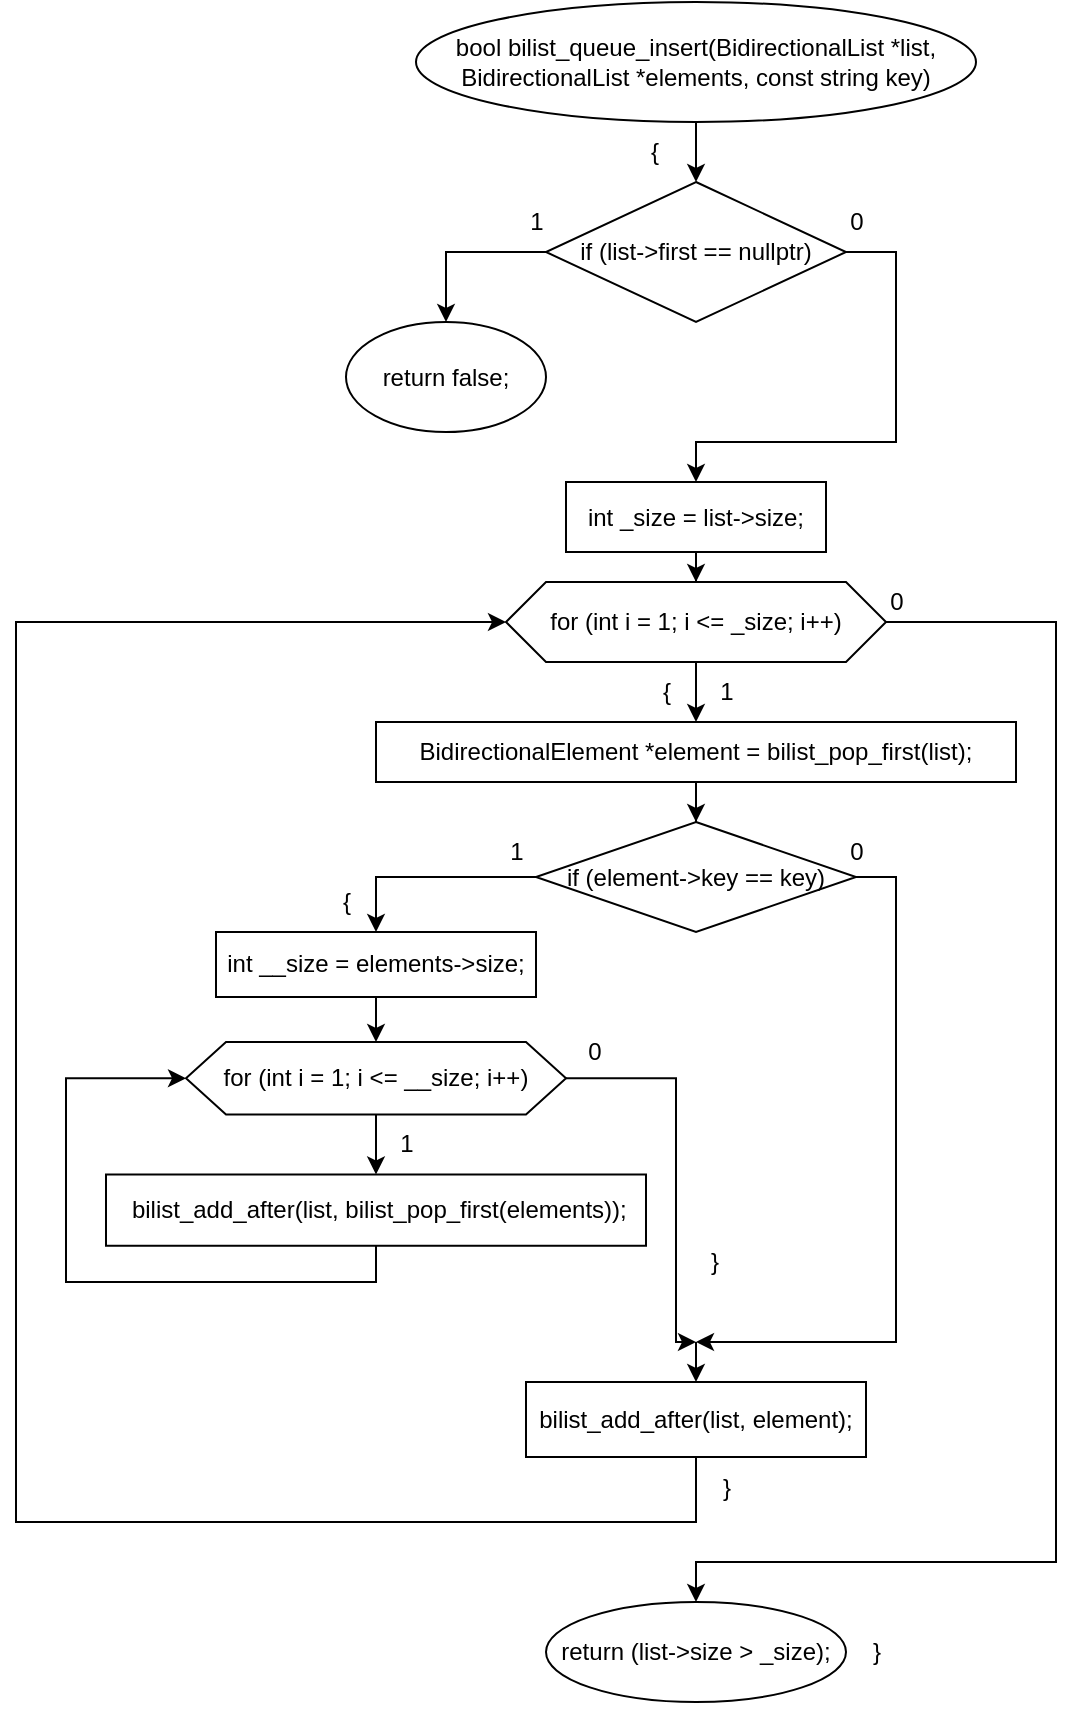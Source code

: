 <mxfile version="20.8.16" type="device"><diagram name="Страница 1" id="dV4SKVonSeBxMIXVqFFi"><mxGraphModel dx="1050" dy="629" grid="1" gridSize="10" guides="1" tooltips="1" connect="1" arrows="1" fold="1" page="1" pageScale="1" pageWidth="827" pageHeight="1169" math="0" shadow="0"><root><mxCell id="0"/><mxCell id="1" parent="0"/><mxCell id="tzKWi6LCQGBs12ZHww5T-3" value="" style="edgeStyle=orthogonalEdgeStyle;rounded=0;orthogonalLoop=1;jettySize=auto;html=1;" parent="1" source="tzKWi6LCQGBs12ZHww5T-1" target="tzKWi6LCQGBs12ZHww5T-2" edge="1"><mxGeometry relative="1" as="geometry"/></mxCell><mxCell id="tzKWi6LCQGBs12ZHww5T-1" value="bool bilist_queue_insert(BidirectionalList *list, BidirectionalList *elements, const string key)" style="ellipse;whiteSpace=wrap;html=1;" parent="1" vertex="1"><mxGeometry x="280" y="40" width="280" height="60" as="geometry"/></mxCell><mxCell id="tzKWi6LCQGBs12ZHww5T-6" value="" style="edgeStyle=orthogonalEdgeStyle;rounded=0;orthogonalLoop=1;jettySize=auto;html=1;entryX=0.5;entryY=0;entryDx=0;entryDy=0;exitX=0;exitY=0.5;exitDx=0;exitDy=0;" parent="1" source="tzKWi6LCQGBs12ZHww5T-2" target="tzKWi6LCQGBs12ZHww5T-5" edge="1"><mxGeometry relative="1" as="geometry"><mxPoint x="340" y="165" as="sourcePoint"/></mxGeometry></mxCell><mxCell id="tzKWi6LCQGBs12ZHww5T-8" value="" style="edgeStyle=orthogonalEdgeStyle;rounded=0;orthogonalLoop=1;jettySize=auto;html=1;entryX=0.5;entryY=0;entryDx=0;entryDy=0;" parent="1" source="tzKWi6LCQGBs12ZHww5T-2" target="tzKWi6LCQGBs12ZHww5T-7" edge="1"><mxGeometry relative="1" as="geometry"><Array as="points"><mxPoint x="520" y="165"/><mxPoint x="520" y="260"/><mxPoint x="420" y="260"/></Array></mxGeometry></mxCell><mxCell id="tzKWi6LCQGBs12ZHww5T-2" value="if (list-&amp;gt;first == nullptr)" style="rhombus;whiteSpace=wrap;html=1;" parent="1" vertex="1"><mxGeometry x="345" y="130" width="150" height="70" as="geometry"/></mxCell><mxCell id="tzKWi6LCQGBs12ZHww5T-4" value="{" style="text;html=1;align=center;verticalAlign=middle;resizable=0;points=[];autosize=1;strokeColor=none;fillColor=none;" parent="1" vertex="1"><mxGeometry x="384" y="100" width="30" height="30" as="geometry"/></mxCell><mxCell id="tzKWi6LCQGBs12ZHww5T-5" value="return false;" style="ellipse;whiteSpace=wrap;html=1;" parent="1" vertex="1"><mxGeometry x="245" y="200" width="100" height="55" as="geometry"/></mxCell><mxCell id="tzKWi6LCQGBs12ZHww5T-12" value="" style="edgeStyle=orthogonalEdgeStyle;rounded=0;orthogonalLoop=1;jettySize=auto;html=1;entryX=0.5;entryY=0;entryDx=0;entryDy=0;" parent="1" source="tzKWi6LCQGBs12ZHww5T-7" target="tzKWi6LCQGBs12ZHww5T-11" edge="1"><mxGeometry relative="1" as="geometry"/></mxCell><mxCell id="tzKWi6LCQGBs12ZHww5T-7" value="int _size = list-&amp;gt;size;" style="whiteSpace=wrap;html=1;" parent="1" vertex="1"><mxGeometry x="355" y="280" width="130" height="35" as="geometry"/></mxCell><mxCell id="tzKWi6LCQGBs12ZHww5T-9" value="0" style="text;html=1;align=center;verticalAlign=middle;resizable=0;points=[];autosize=1;strokeColor=none;fillColor=none;" parent="1" vertex="1"><mxGeometry x="485" y="135" width="30" height="30" as="geometry"/></mxCell><mxCell id="tzKWi6LCQGBs12ZHww5T-10" value="1" style="text;html=1;align=center;verticalAlign=middle;resizable=0;points=[];autosize=1;strokeColor=none;fillColor=none;" parent="1" vertex="1"><mxGeometry x="325" y="135" width="30" height="30" as="geometry"/></mxCell><mxCell id="tzKWi6LCQGBs12ZHww5T-14" value="" style="edgeStyle=orthogonalEdgeStyle;rounded=0;orthogonalLoop=1;jettySize=auto;html=1;" parent="1" source="tzKWi6LCQGBs12ZHww5T-11" target="tzKWi6LCQGBs12ZHww5T-13" edge="1"><mxGeometry relative="1" as="geometry"/></mxCell><mxCell id="tzKWi6LCQGBs12ZHww5T-42" style="edgeStyle=orthogonalEdgeStyle;rounded=0;orthogonalLoop=1;jettySize=auto;html=1;" parent="1" source="tzKWi6LCQGBs12ZHww5T-11" target="tzKWi6LCQGBs12ZHww5T-41" edge="1"><mxGeometry relative="1" as="geometry"><Array as="points"><mxPoint x="600" y="350"/><mxPoint x="600" y="820"/><mxPoint x="420" y="820"/></Array></mxGeometry></mxCell><mxCell id="tzKWi6LCQGBs12ZHww5T-11" value="for (int i = 1; i &amp;lt;= _size; i++)" style="shape=hexagon;perimeter=hexagonPerimeter2;whiteSpace=wrap;html=1;fixedSize=1;" parent="1" vertex="1"><mxGeometry x="325" y="330" width="190" height="40" as="geometry"/></mxCell><mxCell id="tzKWi6LCQGBs12ZHww5T-18" value="" style="edgeStyle=orthogonalEdgeStyle;rounded=0;orthogonalLoop=1;jettySize=auto;html=1;" parent="1" source="tzKWi6LCQGBs12ZHww5T-13" target="tzKWi6LCQGBs12ZHww5T-17" edge="1"><mxGeometry relative="1" as="geometry"/></mxCell><mxCell id="tzKWi6LCQGBs12ZHww5T-13" value="BidirectionalElement *element = bilist_pop_first(list);" style="whiteSpace=wrap;html=1;" parent="1" vertex="1"><mxGeometry x="260" y="400" width="320" height="30" as="geometry"/></mxCell><mxCell id="tzKWi6LCQGBs12ZHww5T-15" value="{" style="text;html=1;align=center;verticalAlign=middle;resizable=0;points=[];autosize=1;strokeColor=none;fillColor=none;" parent="1" vertex="1"><mxGeometry x="390" y="370" width="30" height="30" as="geometry"/></mxCell><mxCell id="tzKWi6LCQGBs12ZHww5T-16" value="1" style="text;html=1;align=center;verticalAlign=middle;resizable=0;points=[];autosize=1;strokeColor=none;fillColor=none;" parent="1" vertex="1"><mxGeometry x="420" y="370" width="30" height="30" as="geometry"/></mxCell><mxCell id="tzKWi6LCQGBs12ZHww5T-20" value="" style="edgeStyle=orthogonalEdgeStyle;rounded=0;orthogonalLoop=1;jettySize=auto;html=1;exitX=0;exitY=0.5;exitDx=0;exitDy=0;entryX=0.5;entryY=0;entryDx=0;entryDy=0;" parent="1" source="tzKWi6LCQGBs12ZHww5T-17" target="tzKWi6LCQGBs12ZHww5T-19" edge="1"><mxGeometry relative="1" as="geometry"><mxPoint x="340" y="478" as="sourcePoint"/></mxGeometry></mxCell><mxCell id="tzKWi6LCQGBs12ZHww5T-33" value="" style="edgeStyle=orthogonalEdgeStyle;rounded=0;orthogonalLoop=1;jettySize=auto;html=1;" parent="1" source="tzKWi6LCQGBs12ZHww5T-17" edge="1"><mxGeometry relative="1" as="geometry"><mxPoint x="420" y="710" as="targetPoint"/><Array as="points"><mxPoint x="520" y="478"/><mxPoint x="520" y="710"/></Array></mxGeometry></mxCell><mxCell id="tzKWi6LCQGBs12ZHww5T-17" value="if (element-&lt;span style=&quot;background-color: initial;&quot;&gt;&amp;gt;key == key)&lt;/span&gt;" style="rhombus;whiteSpace=wrap;html=1;" parent="1" vertex="1"><mxGeometry x="340" y="450" width="160" height="55" as="geometry"/></mxCell><mxCell id="tzKWi6LCQGBs12ZHww5T-22" value="" style="edgeStyle=orthogonalEdgeStyle;rounded=0;orthogonalLoop=1;jettySize=auto;html=1;" parent="1" source="tzKWi6LCQGBs12ZHww5T-19" target="tzKWi6LCQGBs12ZHww5T-21" edge="1"><mxGeometry relative="1" as="geometry"/></mxCell><mxCell id="tzKWi6LCQGBs12ZHww5T-19" value="int __size = elements-&amp;gt;size;" style="whiteSpace=wrap;html=1;" parent="1" vertex="1"><mxGeometry x="180" y="505" width="160" height="32.5" as="geometry"/></mxCell><mxCell id="tzKWi6LCQGBs12ZHww5T-26" value="" style="edgeStyle=orthogonalEdgeStyle;rounded=0;orthogonalLoop=1;jettySize=auto;html=1;" parent="1" source="tzKWi6LCQGBs12ZHww5T-21" target="tzKWi6LCQGBs12ZHww5T-25" edge="1"><mxGeometry relative="1" as="geometry"/></mxCell><mxCell id="tzKWi6LCQGBs12ZHww5T-35" style="edgeStyle=orthogonalEdgeStyle;rounded=0;orthogonalLoop=1;jettySize=auto;html=1;exitX=1;exitY=0.5;exitDx=0;exitDy=0;" parent="1" source="tzKWi6LCQGBs12ZHww5T-21" edge="1"><mxGeometry relative="1" as="geometry"><mxPoint x="420" y="710" as="targetPoint"/><Array as="points"><mxPoint x="410" y="578"/><mxPoint x="410" y="710"/></Array></mxGeometry></mxCell><mxCell id="tzKWi6LCQGBs12ZHww5T-21" value="for (int i = 1; i &amp;lt;= __size; i++)" style="shape=hexagon;perimeter=hexagonPerimeter2;whiteSpace=wrap;html=1;fixedSize=1;" parent="1" vertex="1"><mxGeometry x="165" y="560" width="190" height="36.25" as="geometry"/></mxCell><mxCell id="tzKWi6LCQGBs12ZHww5T-29" style="edgeStyle=orthogonalEdgeStyle;rounded=0;orthogonalLoop=1;jettySize=auto;html=1;entryX=0;entryY=0.5;entryDx=0;entryDy=0;" parent="1" source="tzKWi6LCQGBs12ZHww5T-25" target="tzKWi6LCQGBs12ZHww5T-21" edge="1"><mxGeometry relative="1" as="geometry"><Array as="points"><mxPoint x="260" y="680"/><mxPoint x="105" y="680"/><mxPoint x="105" y="578"/></Array></mxGeometry></mxCell><mxCell id="tzKWi6LCQGBs12ZHww5T-25" value="&amp;nbsp;bilist_add_after(list, bilist_pop_first(elements));" style="whiteSpace=wrap;html=1;" parent="1" vertex="1"><mxGeometry x="125" y="626.25" width="270" height="35.63" as="geometry"/></mxCell><mxCell id="tzKWi6LCQGBs12ZHww5T-27" value="1" style="text;html=1;align=center;verticalAlign=middle;resizable=0;points=[];autosize=1;strokeColor=none;fillColor=none;" parent="1" vertex="1"><mxGeometry x="260" y="596.25" width="30" height="30" as="geometry"/></mxCell><mxCell id="tzKWi6LCQGBs12ZHww5T-30" value="{" style="text;html=1;align=center;verticalAlign=middle;resizable=0;points=[];autosize=1;strokeColor=none;fillColor=none;" parent="1" vertex="1"><mxGeometry x="230" y="475" width="30" height="30" as="geometry"/></mxCell><mxCell id="tzKWi6LCQGBs12ZHww5T-31" value="1" style="text;html=1;align=center;verticalAlign=middle;resizable=0;points=[];autosize=1;strokeColor=none;fillColor=none;" parent="1" vertex="1"><mxGeometry x="315" y="450" width="30" height="30" as="geometry"/></mxCell><mxCell id="tzKWi6LCQGBs12ZHww5T-37" style="edgeStyle=orthogonalEdgeStyle;rounded=0;orthogonalLoop=1;jettySize=auto;html=1;entryX=0;entryY=0.5;entryDx=0;entryDy=0;" parent="1" source="tzKWi6LCQGBs12ZHww5T-32" target="tzKWi6LCQGBs12ZHww5T-11" edge="1"><mxGeometry relative="1" as="geometry"><Array as="points"><mxPoint x="420" y="800"/><mxPoint x="80" y="800"/><mxPoint x="80" y="350"/></Array></mxGeometry></mxCell><mxCell id="tzKWi6LCQGBs12ZHww5T-32" value="bilist_add_after(list, element);" style="whiteSpace=wrap;html=1;" parent="1" vertex="1"><mxGeometry x="335" y="730" width="170" height="37.5" as="geometry"/></mxCell><mxCell id="tzKWi6LCQGBs12ZHww5T-34" value="0" style="text;html=1;align=center;verticalAlign=middle;resizable=0;points=[];autosize=1;strokeColor=none;fillColor=none;" parent="1" vertex="1"><mxGeometry x="485" y="450" width="30" height="30" as="geometry"/></mxCell><mxCell id="tzKWi6LCQGBs12ZHww5T-36" value="" style="endArrow=classic;html=1;rounded=0;entryX=0.5;entryY=0;entryDx=0;entryDy=0;" parent="1" target="tzKWi6LCQGBs12ZHww5T-32" edge="1"><mxGeometry width="50" height="50" relative="1" as="geometry"><mxPoint x="420" y="710" as="sourcePoint"/><mxPoint x="420" y="740" as="targetPoint"/></mxGeometry></mxCell><mxCell id="tzKWi6LCQGBs12ZHww5T-38" value="}" style="text;html=1;align=center;verticalAlign=middle;resizable=0;points=[];autosize=1;strokeColor=none;fillColor=none;" parent="1" vertex="1"><mxGeometry x="420" y="767.5" width="30" height="30" as="geometry"/></mxCell><mxCell id="tzKWi6LCQGBs12ZHww5T-39" value="}" style="text;html=1;align=center;verticalAlign=middle;resizable=0;points=[];autosize=1;strokeColor=none;fillColor=none;" parent="1" vertex="1"><mxGeometry x="414" y="655" width="30" height="30" as="geometry"/></mxCell><mxCell id="tzKWi6LCQGBs12ZHww5T-40" value="0" style="text;html=1;align=center;verticalAlign=middle;resizable=0;points=[];autosize=1;strokeColor=none;fillColor=none;" parent="1" vertex="1"><mxGeometry x="354" y="550" width="30" height="30" as="geometry"/></mxCell><mxCell id="tzKWi6LCQGBs12ZHww5T-41" value="return (list-&amp;gt;size &amp;gt; _size);" style="ellipse;whiteSpace=wrap;html=1;" parent="1" vertex="1"><mxGeometry x="345" y="840" width="150" height="50" as="geometry"/></mxCell><mxCell id="tzKWi6LCQGBs12ZHww5T-43" style="edgeStyle=orthogonalEdgeStyle;rounded=0;orthogonalLoop=1;jettySize=auto;html=1;exitX=0.5;exitY=1;exitDx=0;exitDy=0;" parent="1" source="tzKWi6LCQGBs12ZHww5T-41" target="tzKWi6LCQGBs12ZHww5T-41" edge="1"><mxGeometry relative="1" as="geometry"/></mxCell><mxCell id="tzKWi6LCQGBs12ZHww5T-44" value="}" style="text;html=1;align=center;verticalAlign=middle;resizable=0;points=[];autosize=1;strokeColor=none;fillColor=none;" parent="1" vertex="1"><mxGeometry x="495" y="850" width="30" height="30" as="geometry"/></mxCell><mxCell id="tzKWi6LCQGBs12ZHww5T-45" value="0" style="text;html=1;align=center;verticalAlign=middle;resizable=0;points=[];autosize=1;strokeColor=none;fillColor=none;" parent="1" vertex="1"><mxGeometry x="505" y="325" width="30" height="30" as="geometry"/></mxCell></root></mxGraphModel></diagram></mxfile>
